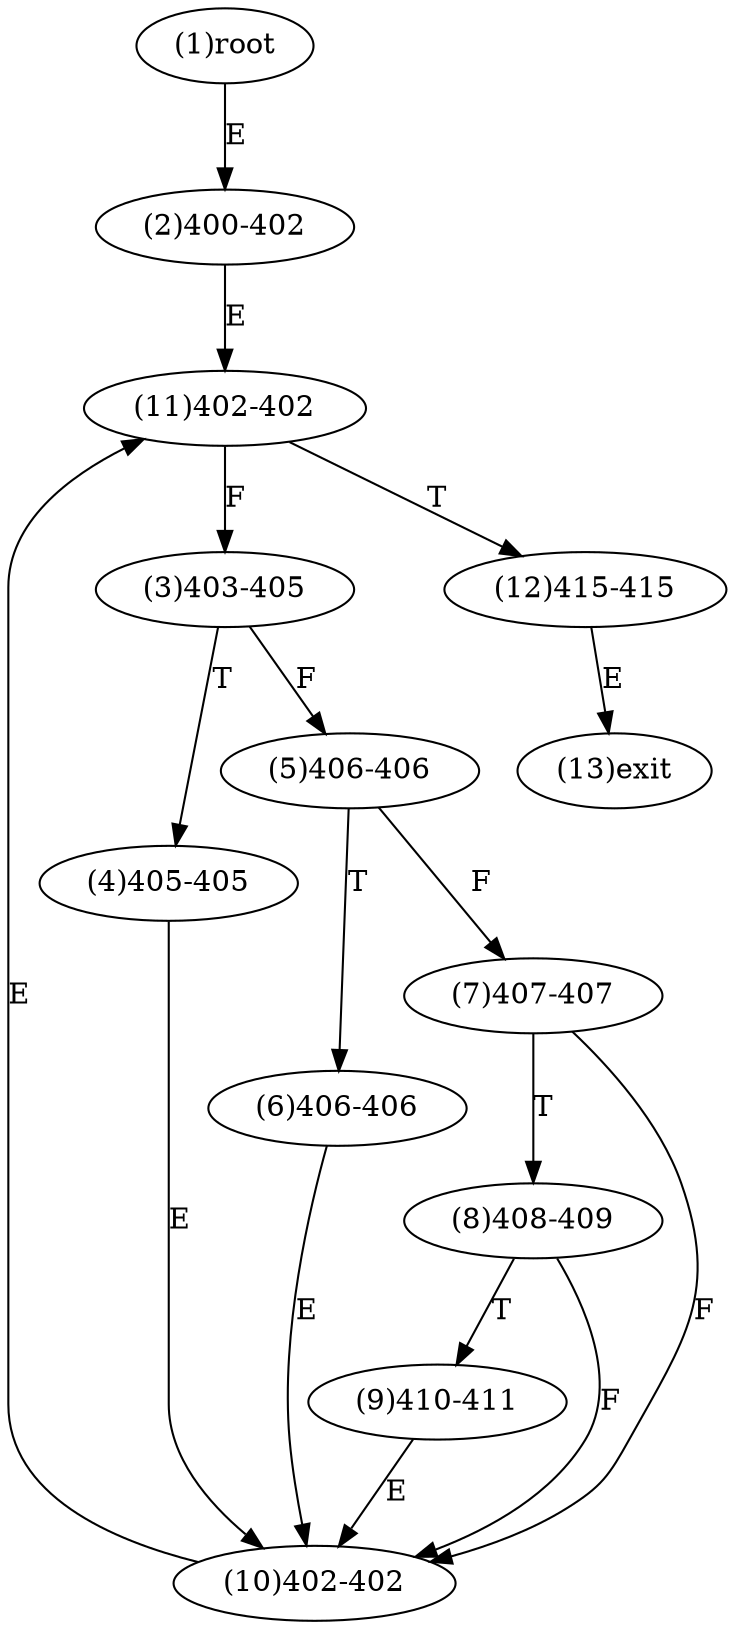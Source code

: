 digraph "" { 
1[ label="(1)root"];
2[ label="(2)400-402"];
3[ label="(3)403-405"];
4[ label="(4)405-405"];
5[ label="(5)406-406"];
6[ label="(6)406-406"];
7[ label="(7)407-407"];
8[ label="(8)408-409"];
9[ label="(9)410-411"];
10[ label="(10)402-402"];
11[ label="(11)402-402"];
12[ label="(12)415-415"];
13[ label="(13)exit"];
1->2[ label="E"];
2->11[ label="E"];
3->5[ label="F"];
3->4[ label="T"];
4->10[ label="E"];
5->7[ label="F"];
5->6[ label="T"];
6->10[ label="E"];
7->10[ label="F"];
7->8[ label="T"];
8->10[ label="F"];
8->9[ label="T"];
9->10[ label="E"];
10->11[ label="E"];
11->3[ label="F"];
11->12[ label="T"];
12->13[ label="E"];
}